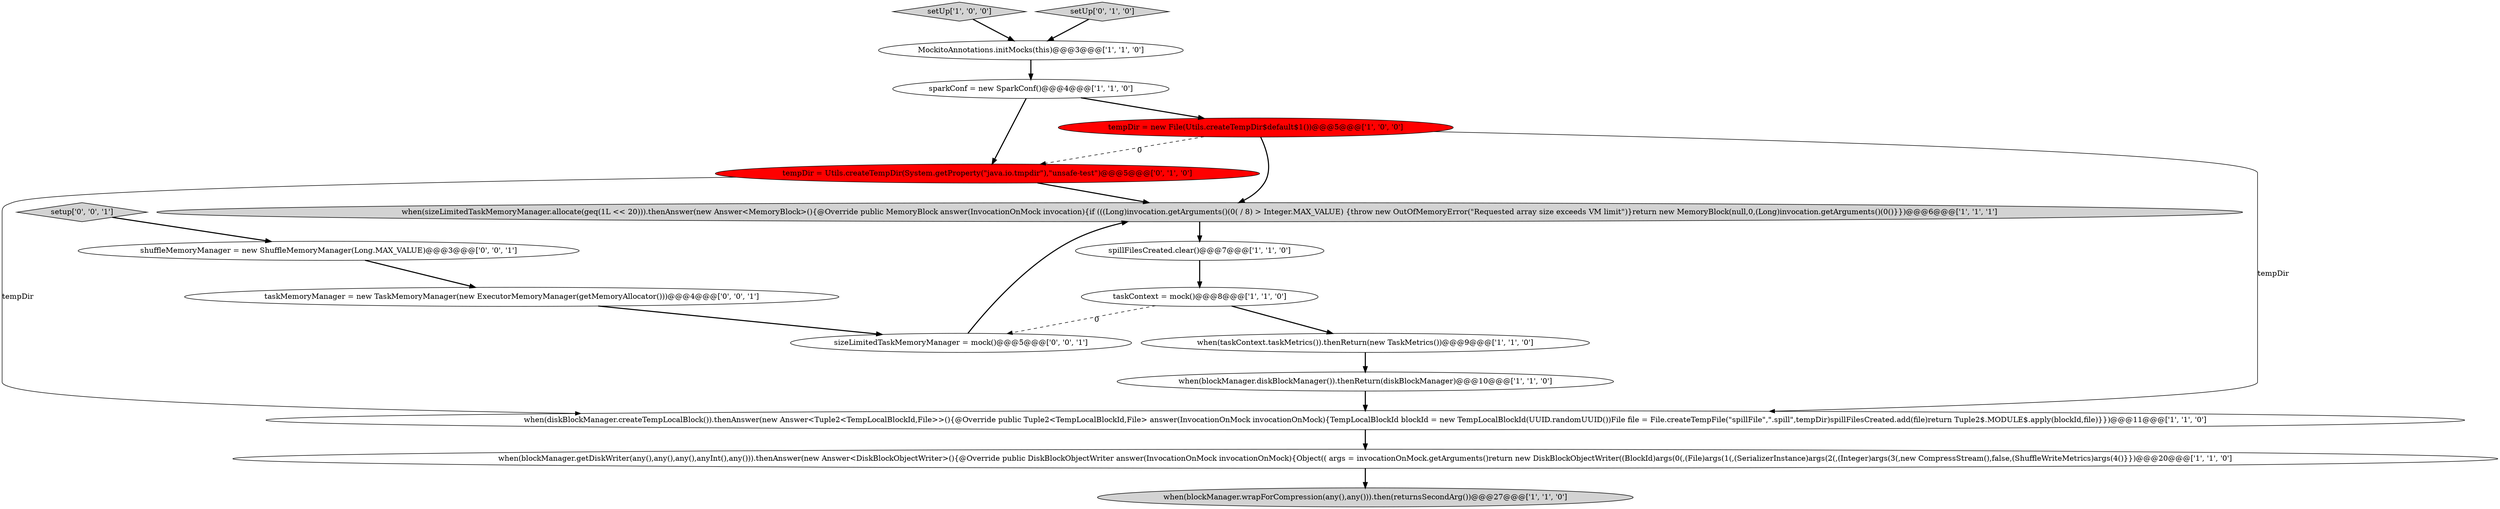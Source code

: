 digraph {
7 [style = filled, label = "when(blockManager.getDiskWriter(any(),any(),any(),anyInt(),any())).thenAnswer(new Answer<DiskBlockObjectWriter>(){@Override public DiskBlockObjectWriter answer(InvocationOnMock invocationOnMock){Object(( args = invocationOnMock.getArguments()return new DiskBlockObjectWriter((BlockId)args(0(,(File)args(1(,(SerializerInstance)args(2(,(Integer)args(3(,new CompressStream(),false,(ShuffleWriteMetrics)args(4()}})@@@20@@@['1', '1', '0']", fillcolor = white, shape = ellipse image = "AAA0AAABBB1BBB"];
8 [style = filled, label = "setUp['1', '0', '0']", fillcolor = lightgray, shape = diamond image = "AAA0AAABBB1BBB"];
13 [style = filled, label = "setUp['0', '1', '0']", fillcolor = lightgray, shape = diamond image = "AAA0AAABBB2BBB"];
15 [style = filled, label = "setup['0', '0', '1']", fillcolor = lightgray, shape = diamond image = "AAA0AAABBB3BBB"];
16 [style = filled, label = "shuffleMemoryManager = new ShuffleMemoryManager(Long.MAX_VALUE)@@@3@@@['0', '0', '1']", fillcolor = white, shape = ellipse image = "AAA0AAABBB3BBB"];
6 [style = filled, label = "sparkConf = new SparkConf()@@@4@@@['1', '1', '0']", fillcolor = white, shape = ellipse image = "AAA0AAABBB1BBB"];
2 [style = filled, label = "when(blockManager.wrapForCompression(any(),any())).then(returnsSecondArg())@@@27@@@['1', '1', '0']", fillcolor = lightgray, shape = ellipse image = "AAA0AAABBB1BBB"];
9 [style = filled, label = "taskContext = mock()@@@8@@@['1', '1', '0']", fillcolor = white, shape = ellipse image = "AAA0AAABBB1BBB"];
12 [style = filled, label = "tempDir = Utils.createTempDir(System.getProperty(\"java.io.tmpdir\"),\"unsafe-test\")@@@5@@@['0', '1', '0']", fillcolor = red, shape = ellipse image = "AAA1AAABBB2BBB"];
1 [style = filled, label = "when(blockManager.diskBlockManager()).thenReturn(diskBlockManager)@@@10@@@['1', '1', '0']", fillcolor = white, shape = ellipse image = "AAA0AAABBB1BBB"];
17 [style = filled, label = "taskMemoryManager = new TaskMemoryManager(new ExecutorMemoryManager(getMemoryAllocator()))@@@4@@@['0', '0', '1']", fillcolor = white, shape = ellipse image = "AAA0AAABBB3BBB"];
14 [style = filled, label = "sizeLimitedTaskMemoryManager = mock()@@@5@@@['0', '0', '1']", fillcolor = white, shape = ellipse image = "AAA0AAABBB3BBB"];
5 [style = filled, label = "when(diskBlockManager.createTempLocalBlock()).thenAnswer(new Answer<Tuple2<TempLocalBlockId,File>>(){@Override public Tuple2<TempLocalBlockId,File> answer(InvocationOnMock invocationOnMock){TempLocalBlockId blockId = new TempLocalBlockId(UUID.randomUUID())File file = File.createTempFile(\"spillFile\",\".spill\",tempDir)spillFilesCreated.add(file)return Tuple2$.MODULE$.apply(blockId,file)}})@@@11@@@['1', '1', '0']", fillcolor = white, shape = ellipse image = "AAA0AAABBB1BBB"];
3 [style = filled, label = "when(taskContext.taskMetrics()).thenReturn(new TaskMetrics())@@@9@@@['1', '1', '0']", fillcolor = white, shape = ellipse image = "AAA0AAABBB1BBB"];
0 [style = filled, label = "MockitoAnnotations.initMocks(this)@@@3@@@['1', '1', '0']", fillcolor = white, shape = ellipse image = "AAA0AAABBB1BBB"];
10 [style = filled, label = "tempDir = new File(Utils.createTempDir$default$1())@@@5@@@['1', '0', '0']", fillcolor = red, shape = ellipse image = "AAA1AAABBB1BBB"];
11 [style = filled, label = "when(sizeLimitedTaskMemoryManager.allocate(geq(1L << 20))).thenAnswer(new Answer<MemoryBlock>(){@Override public MemoryBlock answer(InvocationOnMock invocation){if (((Long)invocation.getArguments()(0( / 8) > Integer.MAX_VALUE) {throw new OutOfMemoryError(\"Requested array size exceeds VM limit\")}return new MemoryBlock(null,0,(Long)invocation.getArguments()(0()}})@@@6@@@['1', '1', '1']", fillcolor = lightgray, shape = ellipse image = "AAA0AAABBB1BBB"];
4 [style = filled, label = "spillFilesCreated.clear()@@@7@@@['1', '1', '0']", fillcolor = white, shape = ellipse image = "AAA0AAABBB1BBB"];
1->5 [style = bold, label=""];
4->9 [style = bold, label=""];
3->1 [style = bold, label=""];
0->6 [style = bold, label=""];
11->4 [style = bold, label=""];
12->11 [style = bold, label=""];
10->12 [style = dashed, label="0"];
12->5 [style = solid, label="tempDir"];
16->17 [style = bold, label=""];
15->16 [style = bold, label=""];
10->5 [style = solid, label="tempDir"];
8->0 [style = bold, label=""];
9->14 [style = dashed, label="0"];
17->14 [style = bold, label=""];
7->2 [style = bold, label=""];
6->10 [style = bold, label=""];
9->3 [style = bold, label=""];
5->7 [style = bold, label=""];
14->11 [style = bold, label=""];
13->0 [style = bold, label=""];
10->11 [style = bold, label=""];
6->12 [style = bold, label=""];
}
